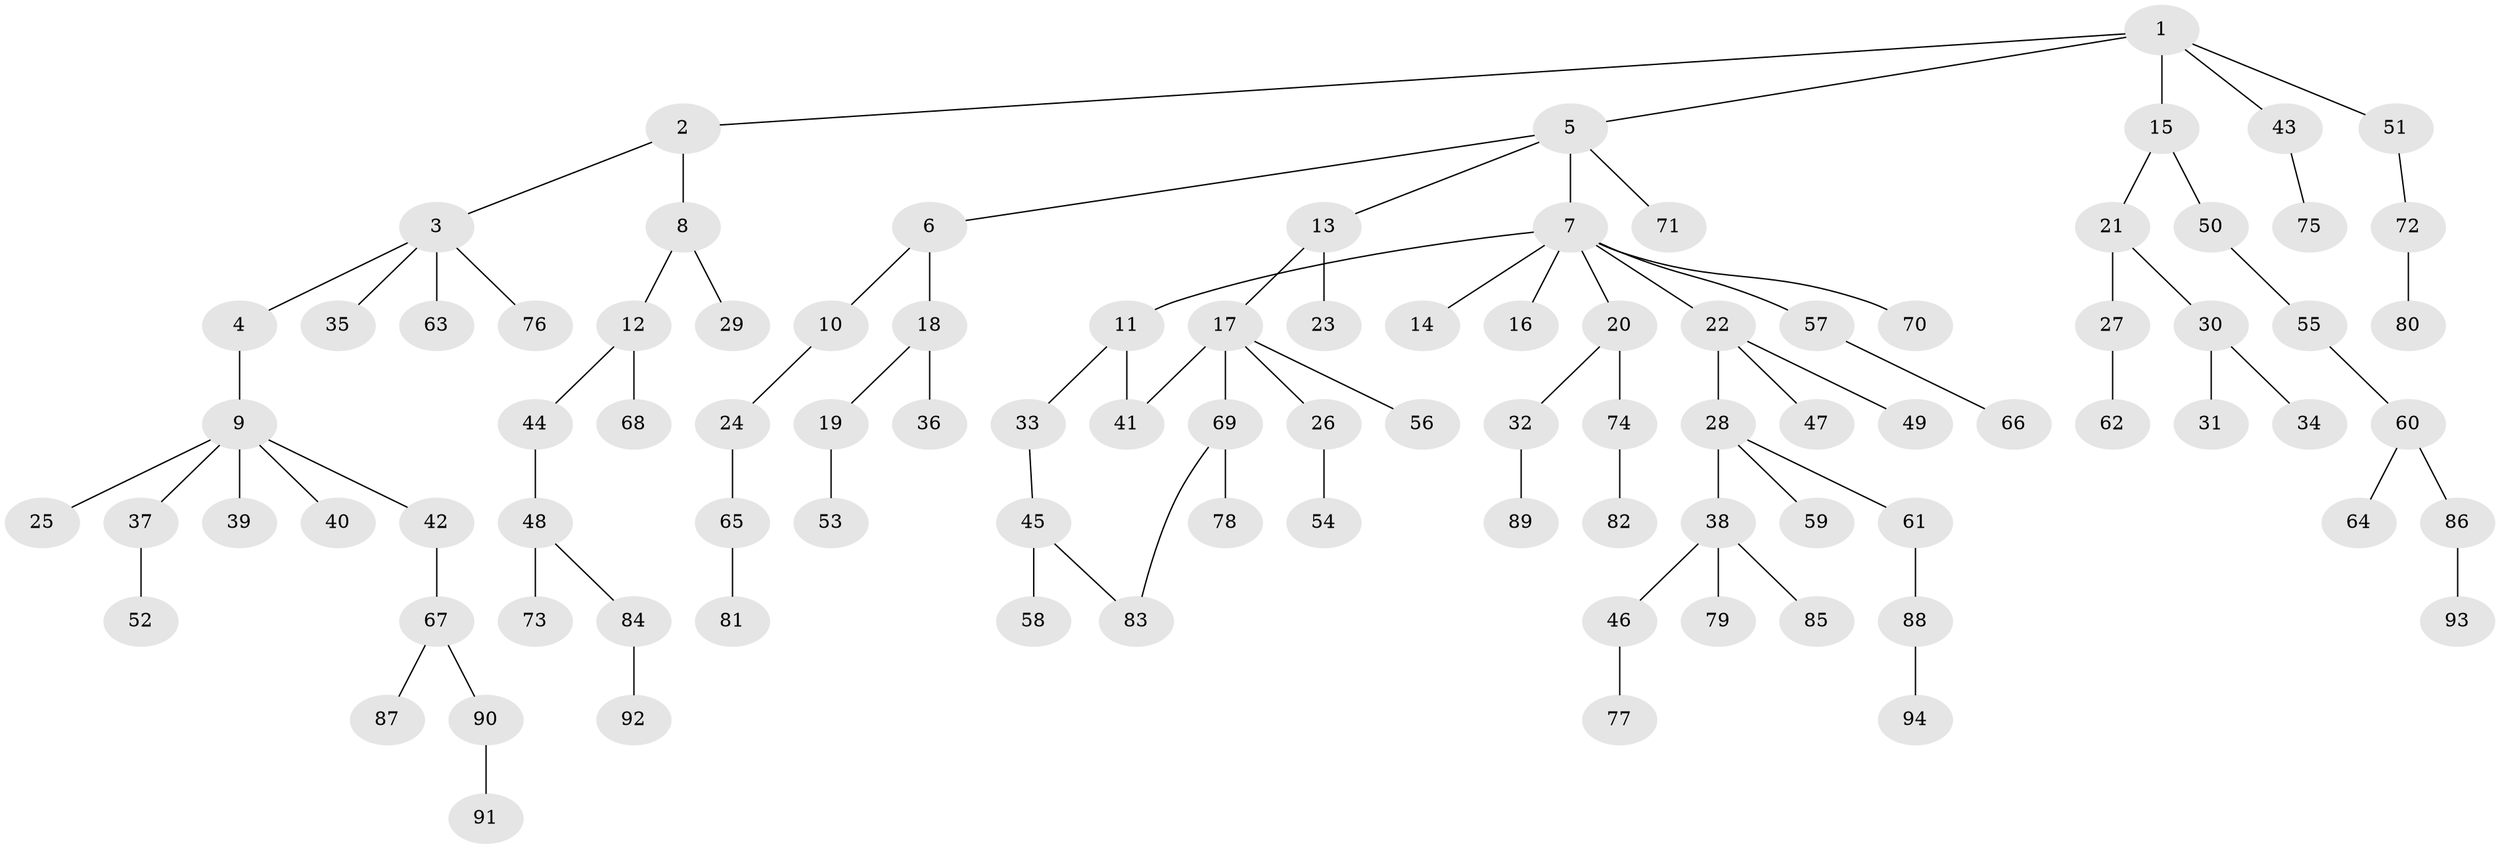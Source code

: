 // coarse degree distribution, {1: 0.6756756756756757, 12: 0.02702702702702703, 4: 0.02702702702702703, 2: 0.1891891891891892, 6: 0.05405405405405406, 5: 0.02702702702702703}
// Generated by graph-tools (version 1.1) at 2025/44/03/04/25 21:44:49]
// undirected, 94 vertices, 95 edges
graph export_dot {
graph [start="1"]
  node [color=gray90,style=filled];
  1;
  2;
  3;
  4;
  5;
  6;
  7;
  8;
  9;
  10;
  11;
  12;
  13;
  14;
  15;
  16;
  17;
  18;
  19;
  20;
  21;
  22;
  23;
  24;
  25;
  26;
  27;
  28;
  29;
  30;
  31;
  32;
  33;
  34;
  35;
  36;
  37;
  38;
  39;
  40;
  41;
  42;
  43;
  44;
  45;
  46;
  47;
  48;
  49;
  50;
  51;
  52;
  53;
  54;
  55;
  56;
  57;
  58;
  59;
  60;
  61;
  62;
  63;
  64;
  65;
  66;
  67;
  68;
  69;
  70;
  71;
  72;
  73;
  74;
  75;
  76;
  77;
  78;
  79;
  80;
  81;
  82;
  83;
  84;
  85;
  86;
  87;
  88;
  89;
  90;
  91;
  92;
  93;
  94;
  1 -- 2;
  1 -- 5;
  1 -- 15;
  1 -- 43;
  1 -- 51;
  2 -- 3;
  2 -- 8;
  3 -- 4;
  3 -- 35;
  3 -- 63;
  3 -- 76;
  4 -- 9;
  5 -- 6;
  5 -- 7;
  5 -- 13;
  5 -- 71;
  6 -- 10;
  6 -- 18;
  7 -- 11;
  7 -- 14;
  7 -- 16;
  7 -- 20;
  7 -- 22;
  7 -- 57;
  7 -- 70;
  8 -- 12;
  8 -- 29;
  9 -- 25;
  9 -- 37;
  9 -- 39;
  9 -- 40;
  9 -- 42;
  10 -- 24;
  11 -- 33;
  11 -- 41;
  12 -- 44;
  12 -- 68;
  13 -- 17;
  13 -- 23;
  15 -- 21;
  15 -- 50;
  17 -- 26;
  17 -- 56;
  17 -- 69;
  17 -- 41;
  18 -- 19;
  18 -- 36;
  19 -- 53;
  20 -- 32;
  20 -- 74;
  21 -- 27;
  21 -- 30;
  22 -- 28;
  22 -- 47;
  22 -- 49;
  24 -- 65;
  26 -- 54;
  27 -- 62;
  28 -- 38;
  28 -- 59;
  28 -- 61;
  30 -- 31;
  30 -- 34;
  32 -- 89;
  33 -- 45;
  37 -- 52;
  38 -- 46;
  38 -- 79;
  38 -- 85;
  42 -- 67;
  43 -- 75;
  44 -- 48;
  45 -- 58;
  45 -- 83;
  46 -- 77;
  48 -- 73;
  48 -- 84;
  50 -- 55;
  51 -- 72;
  55 -- 60;
  57 -- 66;
  60 -- 64;
  60 -- 86;
  61 -- 88;
  65 -- 81;
  67 -- 87;
  67 -- 90;
  69 -- 78;
  69 -- 83;
  72 -- 80;
  74 -- 82;
  84 -- 92;
  86 -- 93;
  88 -- 94;
  90 -- 91;
}
